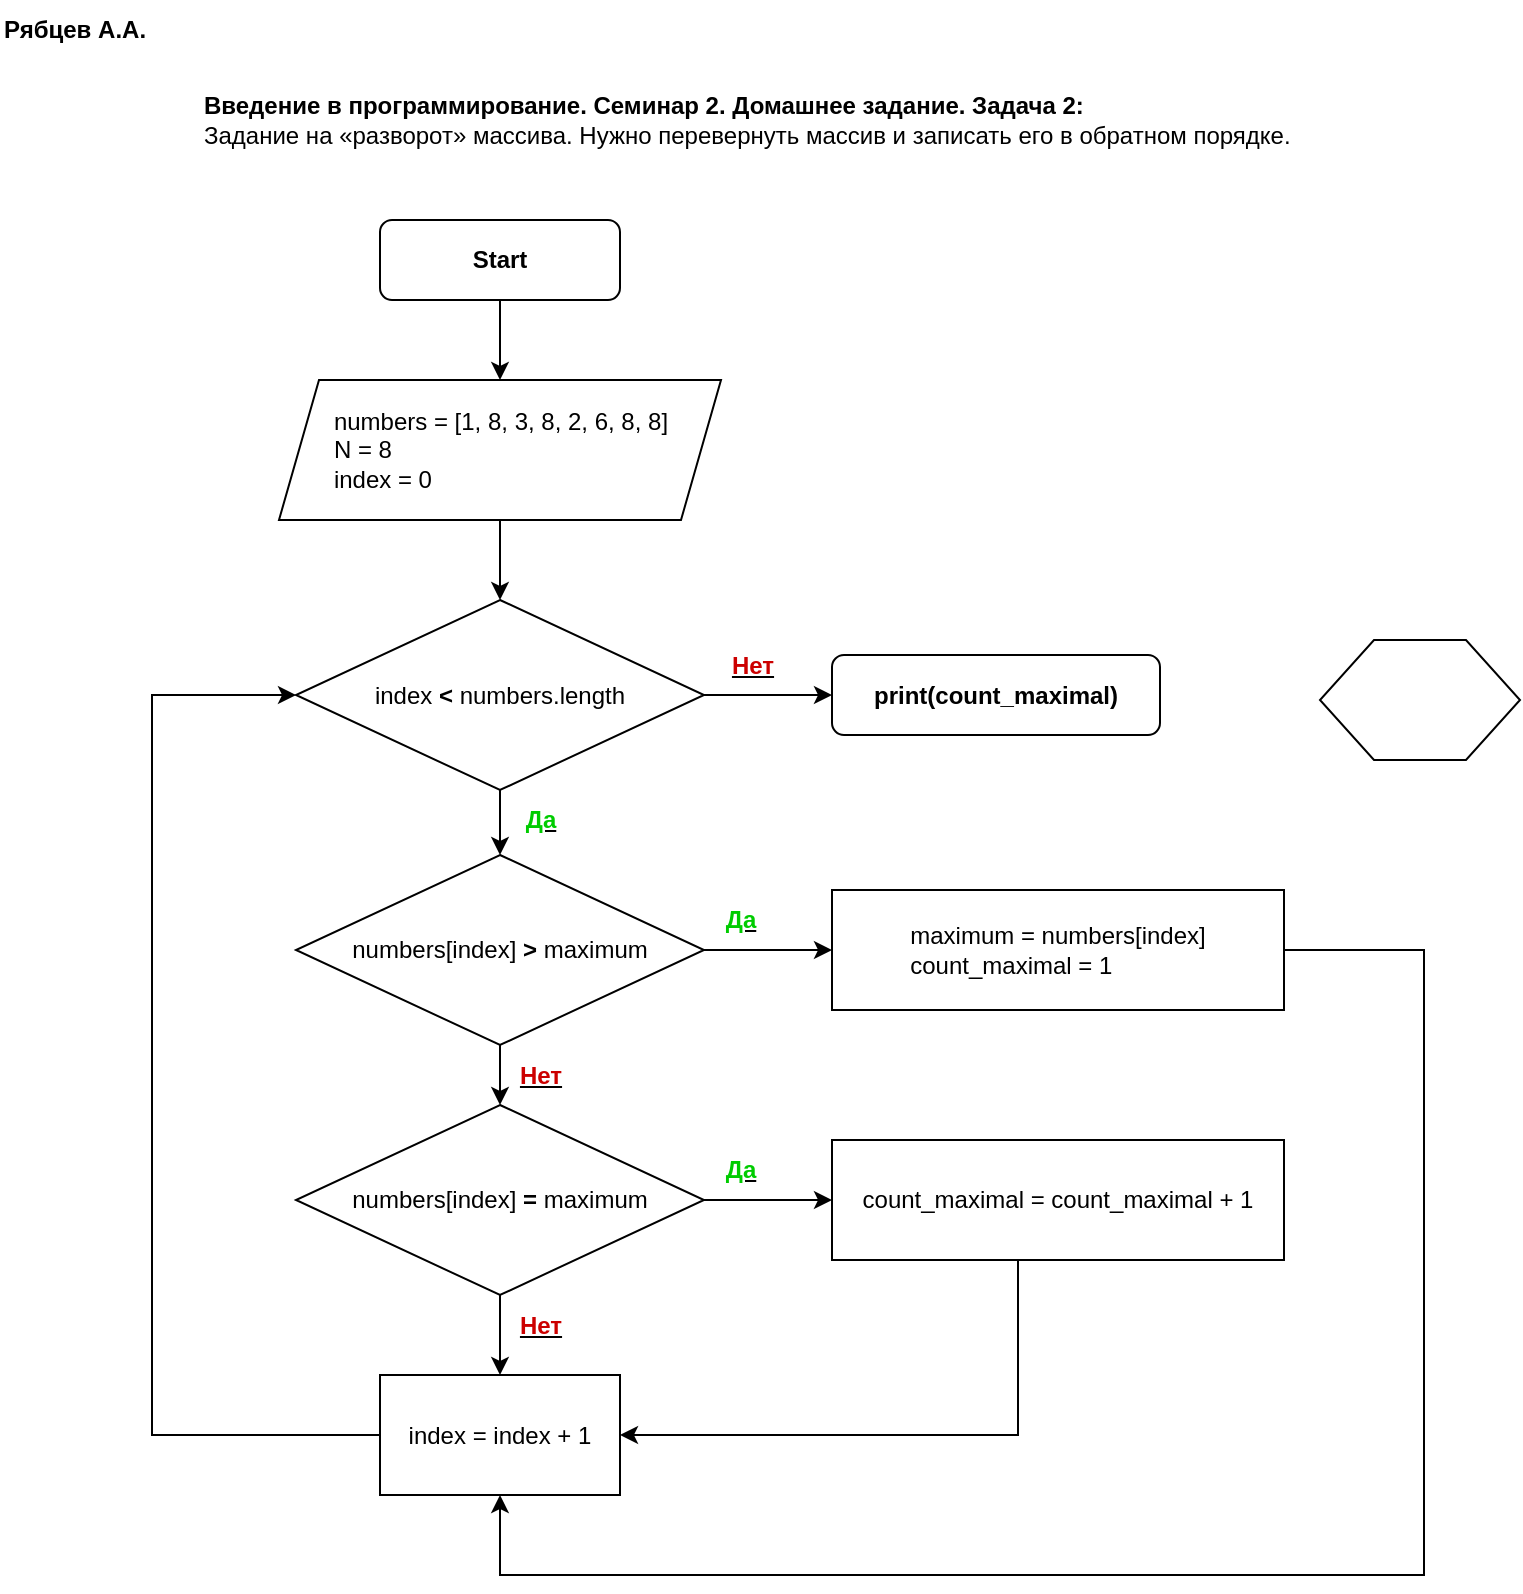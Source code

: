 <mxfile version="20.7.3" type="github">
  <diagram id="C5RBs43oDa-KdzZeNtuy" name="Page-1">
    <mxGraphModel dx="1434" dy="756" grid="1" gridSize="10" guides="1" tooltips="1" connect="1" arrows="1" fold="1" page="1" pageScale="1" pageWidth="827" pageHeight="1169" math="0" shadow="0">
      <root>
        <mxCell id="WIyWlLk6GJQsqaUBKTNV-0" />
        <mxCell id="WIyWlLk6GJQsqaUBKTNV-1" parent="WIyWlLk6GJQsqaUBKTNV-0" />
        <mxCell id="lQhNjR4lgMlTLbbqgxDL-8" value="&lt;b&gt;Введение в программирование. Семинар 2. Домашнее задание. Задача 2:&lt;br&gt;&lt;/b&gt;&lt;div&gt;&lt;div&gt;Задание на «разворот» массива. Нужно перевернуть массив и&amp;nbsp;&lt;span style=&quot;background-color: initial;&quot;&gt;записать его в обратном порядке.&lt;/span&gt;&lt;/div&gt;&lt;/div&gt;" style="text;html=1;align=left;verticalAlign=middle;resizable=0;points=[];autosize=1;strokeColor=none;fillColor=none;" parent="WIyWlLk6GJQsqaUBKTNV-1" vertex="1">
          <mxGeometry x="120" y="50" width="570" height="40" as="geometry" />
        </mxCell>
        <mxCell id="lQhNjR4lgMlTLbbqgxDL-19" value="&lt;b&gt;Рябцев А.А.&lt;/b&gt;" style="text;html=1;align=left;verticalAlign=middle;resizable=0;points=[];autosize=1;strokeColor=none;fillColor=none;" parent="WIyWlLk6GJQsqaUBKTNV-1" vertex="1">
          <mxGeometry x="20" y="10" width="90" height="30" as="geometry" />
        </mxCell>
        <mxCell id="Qr2Irbd59sxccxW-SKQj-0" value="" style="edgeStyle=orthogonalEdgeStyle;rounded=0;orthogonalLoop=1;jettySize=auto;html=1;" edge="1" parent="WIyWlLk6GJQsqaUBKTNV-1" source="Qr2Irbd59sxccxW-SKQj-1" target="Qr2Irbd59sxccxW-SKQj-4">
          <mxGeometry relative="1" as="geometry" />
        </mxCell>
        <mxCell id="Qr2Irbd59sxccxW-SKQj-1" value="&lt;b&gt;Start&lt;/b&gt;" style="rounded=1;whiteSpace=wrap;html=1;fontSize=12;glass=0;strokeWidth=1;shadow=0;" vertex="1" parent="WIyWlLk6GJQsqaUBKTNV-1">
          <mxGeometry x="210" y="120" width="120" height="40" as="geometry" />
        </mxCell>
        <mxCell id="Qr2Irbd59sxccxW-SKQj-2" value="&lt;b&gt;print(count_maximal)&lt;/b&gt;" style="rounded=1;whiteSpace=wrap;html=1;fontSize=12;glass=0;strokeWidth=1;shadow=0;" vertex="1" parent="WIyWlLk6GJQsqaUBKTNV-1">
          <mxGeometry x="436" y="337.5" width="164" height="40" as="geometry" />
        </mxCell>
        <mxCell id="Qr2Irbd59sxccxW-SKQj-3" value="" style="edgeStyle=orthogonalEdgeStyle;rounded=0;orthogonalLoop=1;jettySize=auto;html=1;" edge="1" parent="WIyWlLk6GJQsqaUBKTNV-1" source="Qr2Irbd59sxccxW-SKQj-4" target="Qr2Irbd59sxccxW-SKQj-17">
          <mxGeometry relative="1" as="geometry" />
        </mxCell>
        <mxCell id="Qr2Irbd59sxccxW-SKQj-4" value="&lt;div style=&quot;text-align: justify;&quot;&gt;&lt;span style=&quot;background-color: initial;&quot;&gt;numbers = [1, 8, 3, 8, 2, 6, 8, 8]&lt;/span&gt;&lt;/div&gt;&lt;div style=&quot;text-align: justify;&quot;&gt;&lt;span style=&quot;background-color: initial;&quot;&gt;N = 8&lt;/span&gt;&lt;/div&gt;&lt;div style=&quot;text-align: justify;&quot;&gt;&lt;span style=&quot;background-color: initial;&quot;&gt;index = 0&lt;/span&gt;&lt;/div&gt;" style="shape=parallelogram;perimeter=parallelogramPerimeter;whiteSpace=wrap;html=1;fixedSize=1;" vertex="1" parent="WIyWlLk6GJQsqaUBKTNV-1">
          <mxGeometry x="159.5" y="200" width="221" height="70" as="geometry" />
        </mxCell>
        <mxCell id="Qr2Irbd59sxccxW-SKQj-5" value="&lt;b&gt;&lt;u&gt;&lt;font color=&quot;#00cc00&quot;&gt;Да&lt;/font&gt;&lt;/u&gt;&lt;/b&gt;" style="text;html=1;align=center;verticalAlign=middle;resizable=0;points=[];autosize=1;strokeColor=none;fillColor=none;" vertex="1" parent="WIyWlLk6GJQsqaUBKTNV-1">
          <mxGeometry x="270" y="405" width="40" height="30" as="geometry" />
        </mxCell>
        <mxCell id="Qr2Irbd59sxccxW-SKQj-6" value="&lt;b&gt;&lt;u&gt;&lt;font color=&quot;#cc0000&quot;&gt;Нет&lt;/font&gt;&lt;/u&gt;&lt;/b&gt;" style="text;html=1;align=center;verticalAlign=middle;resizable=0;points=[];autosize=1;strokeColor=none;fillColor=none;" vertex="1" parent="WIyWlLk6GJQsqaUBKTNV-1">
          <mxGeometry x="376" y="327.5" width="40" height="30" as="geometry" />
        </mxCell>
        <mxCell id="Qr2Irbd59sxccxW-SKQj-7" style="edgeStyle=orthogonalEdgeStyle;rounded=0;orthogonalLoop=1;jettySize=auto;html=1;entryX=0;entryY=0.5;entryDx=0;entryDy=0;exitX=0;exitY=0.5;exitDx=0;exitDy=0;" edge="1" parent="WIyWlLk6GJQsqaUBKTNV-1" source="Qr2Irbd59sxccxW-SKQj-10" target="Qr2Irbd59sxccxW-SKQj-17">
          <mxGeometry relative="1" as="geometry">
            <Array as="points">
              <mxPoint x="96" y="727.5" />
              <mxPoint x="96" y="357.5" />
            </Array>
            <mxPoint x="183" y="357.5" as="targetPoint" />
          </mxGeometry>
        </mxCell>
        <mxCell id="Qr2Irbd59sxccxW-SKQj-8" value="&lt;b&gt;&lt;u&gt;&lt;font color=&quot;#cc0000&quot;&gt;Нет&lt;/font&gt;&lt;/u&gt;&lt;/b&gt;" style="text;html=1;align=center;verticalAlign=middle;resizable=0;points=[];autosize=1;strokeColor=none;fillColor=none;" vertex="1" parent="WIyWlLk6GJQsqaUBKTNV-1">
          <mxGeometry x="270" y="532.5" width="40" height="30" as="geometry" />
        </mxCell>
        <mxCell id="Qr2Irbd59sxccxW-SKQj-9" style="edgeStyle=orthogonalEdgeStyle;rounded=0;orthogonalLoop=1;jettySize=auto;html=1;entryX=0.5;entryY=1;entryDx=0;entryDy=0;exitX=1;exitY=0.5;exitDx=0;exitDy=0;" edge="1" parent="WIyWlLk6GJQsqaUBKTNV-1" source="Qr2Irbd59sxccxW-SKQj-23" target="Qr2Irbd59sxccxW-SKQj-10">
          <mxGeometry relative="1" as="geometry">
            <mxPoint x="682" y="457.5" as="sourcePoint" />
            <Array as="points">
              <mxPoint x="732" y="485.5" />
              <mxPoint x="732" y="797.5" />
              <mxPoint x="270" y="797.5" />
            </Array>
          </mxGeometry>
        </mxCell>
        <mxCell id="Qr2Irbd59sxccxW-SKQj-10" value="index = index + 1" style="rounded=0;whiteSpace=wrap;html=1;" vertex="1" parent="WIyWlLk6GJQsqaUBKTNV-1">
          <mxGeometry x="210" y="697.5" width="120" height="60" as="geometry" />
        </mxCell>
        <mxCell id="Qr2Irbd59sxccxW-SKQj-11" style="edgeStyle=orthogonalEdgeStyle;rounded=0;orthogonalLoop=1;jettySize=auto;html=1;entryX=1;entryY=0.5;entryDx=0;entryDy=0;exitX=0.5;exitY=1;exitDx=0;exitDy=0;" edge="1" parent="WIyWlLk6GJQsqaUBKTNV-1" source="Qr2Irbd59sxccxW-SKQj-22" target="Qr2Irbd59sxccxW-SKQj-10">
          <mxGeometry relative="1" as="geometry">
            <mxPoint x="542" y="687.5" as="sourcePoint" />
            <Array as="points">
              <mxPoint x="529" y="727.5" />
            </Array>
          </mxGeometry>
        </mxCell>
        <mxCell id="Qr2Irbd59sxccxW-SKQj-12" value="" style="edgeStyle=orthogonalEdgeStyle;rounded=0;orthogonalLoop=1;jettySize=auto;html=1;" edge="1" parent="WIyWlLk6GJQsqaUBKTNV-1" source="Qr2Irbd59sxccxW-SKQj-14" target="Qr2Irbd59sxccxW-SKQj-20">
          <mxGeometry relative="1" as="geometry" />
        </mxCell>
        <mxCell id="Qr2Irbd59sxccxW-SKQj-13" value="" style="edgeStyle=orthogonalEdgeStyle;rounded=0;orthogonalLoop=1;jettySize=auto;html=1;" edge="1" parent="WIyWlLk6GJQsqaUBKTNV-1" source="Qr2Irbd59sxccxW-SKQj-14" target="Qr2Irbd59sxccxW-SKQj-23">
          <mxGeometry relative="1" as="geometry" />
        </mxCell>
        <mxCell id="Qr2Irbd59sxccxW-SKQj-14" value="numbers[index] &lt;b&gt;&amp;gt;&lt;/b&gt; maximum" style="rhombus;whiteSpace=wrap;html=1;" vertex="1" parent="WIyWlLk6GJQsqaUBKTNV-1">
          <mxGeometry x="168" y="437.5" width="204" height="95" as="geometry" />
        </mxCell>
        <mxCell id="Qr2Irbd59sxccxW-SKQj-15" value="" style="edgeStyle=orthogonalEdgeStyle;rounded=0;orthogonalLoop=1;jettySize=auto;html=1;" edge="1" parent="WIyWlLk6GJQsqaUBKTNV-1" source="Qr2Irbd59sxccxW-SKQj-17" target="Qr2Irbd59sxccxW-SKQj-2">
          <mxGeometry relative="1" as="geometry" />
        </mxCell>
        <mxCell id="Qr2Irbd59sxccxW-SKQj-16" value="" style="edgeStyle=orthogonalEdgeStyle;rounded=0;orthogonalLoop=1;jettySize=auto;html=1;" edge="1" parent="WIyWlLk6GJQsqaUBKTNV-1" source="Qr2Irbd59sxccxW-SKQj-17" target="Qr2Irbd59sxccxW-SKQj-14">
          <mxGeometry relative="1" as="geometry" />
        </mxCell>
        <mxCell id="Qr2Irbd59sxccxW-SKQj-17" value="index &lt;b&gt;&amp;lt;&lt;/b&gt; numbers.length" style="rhombus;whiteSpace=wrap;html=1;" vertex="1" parent="WIyWlLk6GJQsqaUBKTNV-1">
          <mxGeometry x="168" y="310" width="204" height="95" as="geometry" />
        </mxCell>
        <mxCell id="Qr2Irbd59sxccxW-SKQj-18" value="" style="edgeStyle=orthogonalEdgeStyle;rounded=0;orthogonalLoop=1;jettySize=auto;html=1;" edge="1" parent="WIyWlLk6GJQsqaUBKTNV-1" source="Qr2Irbd59sxccxW-SKQj-20" target="Qr2Irbd59sxccxW-SKQj-10">
          <mxGeometry relative="1" as="geometry" />
        </mxCell>
        <mxCell id="Qr2Irbd59sxccxW-SKQj-19" value="" style="edgeStyle=orthogonalEdgeStyle;rounded=0;orthogonalLoop=1;jettySize=auto;html=1;" edge="1" parent="WIyWlLk6GJQsqaUBKTNV-1" source="Qr2Irbd59sxccxW-SKQj-20" target="Qr2Irbd59sxccxW-SKQj-22">
          <mxGeometry relative="1" as="geometry" />
        </mxCell>
        <mxCell id="Qr2Irbd59sxccxW-SKQj-20" value="numbers[index] &lt;b&gt;=&lt;/b&gt; maximum" style="rhombus;whiteSpace=wrap;html=1;" vertex="1" parent="WIyWlLk6GJQsqaUBKTNV-1">
          <mxGeometry x="168" y="562.5" width="204" height="95" as="geometry" />
        </mxCell>
        <mxCell id="Qr2Irbd59sxccxW-SKQj-21" value="&lt;b&gt;&lt;u&gt;&lt;font color=&quot;#cc0000&quot;&gt;Нет&lt;/font&gt;&lt;/u&gt;&lt;/b&gt;" style="text;html=1;align=center;verticalAlign=middle;resizable=0;points=[];autosize=1;strokeColor=none;fillColor=none;" vertex="1" parent="WIyWlLk6GJQsqaUBKTNV-1">
          <mxGeometry x="270" y="657.5" width="40" height="30" as="geometry" />
        </mxCell>
        <mxCell id="Qr2Irbd59sxccxW-SKQj-22" value="count_maximal = count_maximal + 1" style="rounded=0;whiteSpace=wrap;html=1;" vertex="1" parent="WIyWlLk6GJQsqaUBKTNV-1">
          <mxGeometry x="436" y="580" width="226" height="60" as="geometry" />
        </mxCell>
        <mxCell id="Qr2Irbd59sxccxW-SKQj-23" value="&lt;div style=&quot;text-align: justify;&quot;&gt;&lt;span style=&quot;background-color: initial;&quot;&gt;maximum = numbers[index]&lt;/span&gt;&lt;/div&gt;&lt;div style=&quot;text-align: justify;&quot;&gt;&lt;span style=&quot;background-color: initial;&quot;&gt;count_maximal = 1&lt;/span&gt;&lt;/div&gt;" style="rounded=0;whiteSpace=wrap;html=1;" vertex="1" parent="WIyWlLk6GJQsqaUBKTNV-1">
          <mxGeometry x="436" y="455" width="226" height="60" as="geometry" />
        </mxCell>
        <mxCell id="Qr2Irbd59sxccxW-SKQj-24" value="&lt;b&gt;&lt;u&gt;&lt;font color=&quot;#00cc00&quot;&gt;Да&lt;/font&gt;&lt;/u&gt;&lt;/b&gt;" style="text;html=1;align=center;verticalAlign=middle;resizable=0;points=[];autosize=1;strokeColor=none;fillColor=none;" vertex="1" parent="WIyWlLk6GJQsqaUBKTNV-1">
          <mxGeometry x="370" y="455" width="40" height="30" as="geometry" />
        </mxCell>
        <mxCell id="Qr2Irbd59sxccxW-SKQj-25" value="&lt;b&gt;&lt;u&gt;&lt;font color=&quot;#00cc00&quot;&gt;Да&lt;/font&gt;&lt;/u&gt;&lt;/b&gt;" style="text;html=1;align=center;verticalAlign=middle;resizable=0;points=[];autosize=1;strokeColor=none;fillColor=none;" vertex="1" parent="WIyWlLk6GJQsqaUBKTNV-1">
          <mxGeometry x="370" y="580" width="40" height="30" as="geometry" />
        </mxCell>
        <mxCell id="Qr2Irbd59sxccxW-SKQj-27" value="" style="verticalLabelPosition=bottom;verticalAlign=top;html=1;shape=hexagon;perimeter=hexagonPerimeter2;arcSize=6;size=0.27;" vertex="1" parent="WIyWlLk6GJQsqaUBKTNV-1">
          <mxGeometry x="680" y="330" width="100" height="60" as="geometry" />
        </mxCell>
      </root>
    </mxGraphModel>
  </diagram>
</mxfile>
